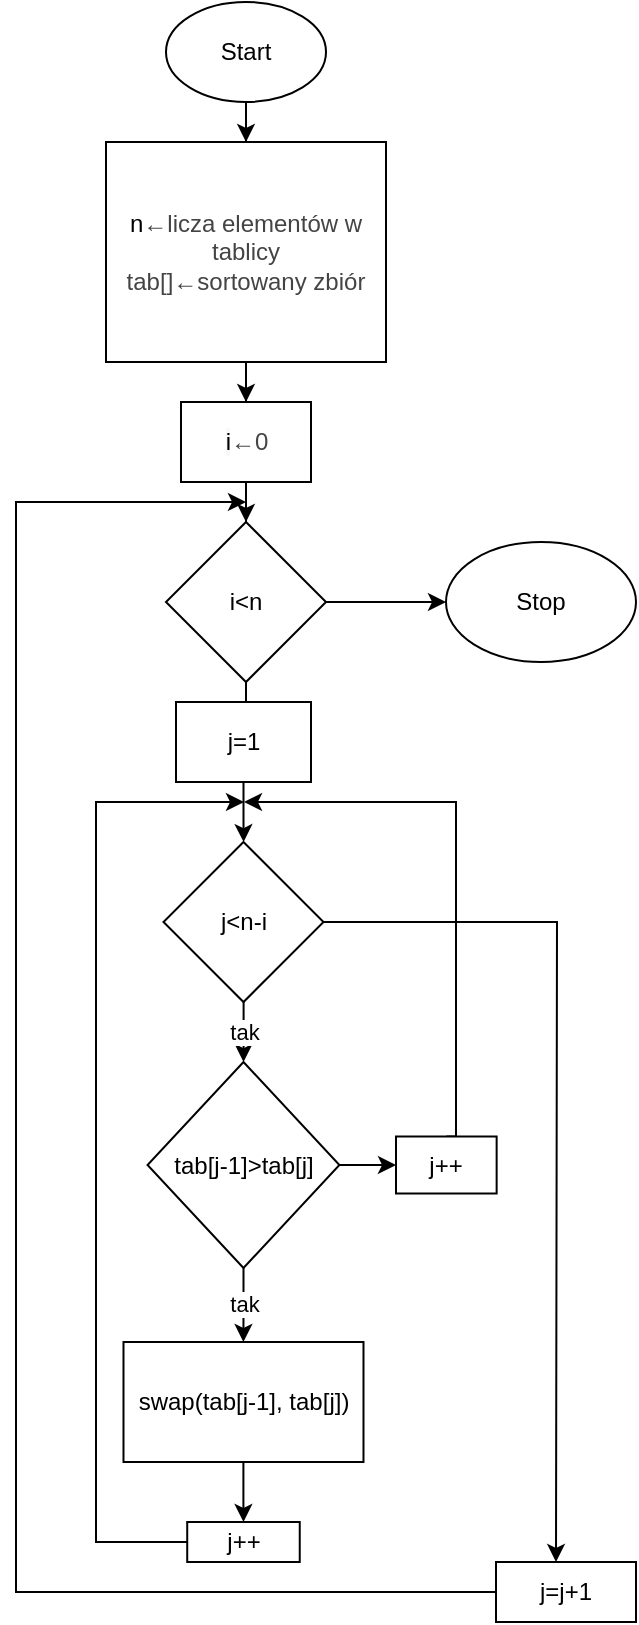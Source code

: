 <mxfile version="13.10.6" type="device"><diagram id="1Xijd8w7tWM1cvhHOG3u" name="Page-1"><mxGraphModel dx="1038" dy="548" grid="1" gridSize="10" guides="1" tooltips="1" connect="1" arrows="1" fold="1" page="1" pageScale="1" pageWidth="827" pageHeight="1169" math="0" shadow="0"><root><mxCell id="0"/><mxCell id="1" parent="0"/><mxCell id="6bch6tL3ZbbN-YypsTnW-4" value="" style="edgeStyle=orthogonalEdgeStyle;rounded=0;orthogonalLoop=1;jettySize=auto;html=1;" edge="1" parent="1" source="6bch6tL3ZbbN-YypsTnW-2" target="6bch6tL3ZbbN-YypsTnW-3"><mxGeometry relative="1" as="geometry"/></mxCell><mxCell id="6bch6tL3ZbbN-YypsTnW-2" value="Start" style="ellipse;whiteSpace=wrap;html=1;" vertex="1" parent="1"><mxGeometry x="355" y="20" width="80" height="50" as="geometry"/></mxCell><mxCell id="6bch6tL3ZbbN-YypsTnW-6" value="" style="edgeStyle=orthogonalEdgeStyle;rounded=0;orthogonalLoop=1;jettySize=auto;html=1;" edge="1" parent="1" source="6bch6tL3ZbbN-YypsTnW-3" target="6bch6tL3ZbbN-YypsTnW-7"><mxGeometry relative="1" as="geometry"><mxPoint x="395" y="240" as="targetPoint"/></mxGeometry></mxCell><mxCell id="6bch6tL3ZbbN-YypsTnW-3" value="&lt;font style=&quot;font-size: 12px&quot;&gt;n&lt;span style=&quot;color: rgb(68 , 68 , 68) ; font-family: &amp;#34;ubuntu&amp;#34; , &amp;#34;arial&amp;#34; , sans-serif ; background-color: rgb(255 , 255 , 255)&quot;&gt;←licza elementów w tablicy&lt;br&gt;tab[]&lt;/span&gt;&lt;span style=&quot;color: rgb(68 , 68 , 68) ; font-family: &amp;#34;ubuntu&amp;#34; , &amp;#34;arial&amp;#34; , sans-serif ; background-color: rgb(255 , 255 , 255)&quot;&gt;←sortowany zbiór&lt;/span&gt;&lt;span style=&quot;color: rgb(68 , 68 , 68) ; font-family: &amp;#34;ubuntu&amp;#34; , &amp;#34;arial&amp;#34; , sans-serif ; background-color: rgb(255 , 255 , 255)&quot;&gt;&lt;br&gt;&lt;/span&gt;&lt;/font&gt;" style="whiteSpace=wrap;html=1;" vertex="1" parent="1"><mxGeometry x="325" y="90" width="140" height="110" as="geometry"/></mxCell><mxCell id="6bch6tL3ZbbN-YypsTnW-9" value="" style="edgeStyle=orthogonalEdgeStyle;rounded=0;orthogonalLoop=1;jettySize=auto;html=1;" edge="1" parent="1" source="6bch6tL3ZbbN-YypsTnW-7" target="6bch6tL3ZbbN-YypsTnW-8"><mxGeometry relative="1" as="geometry"/></mxCell><mxCell id="6bch6tL3ZbbN-YypsTnW-7" value="&lt;font style=&quot;font-size: 12px&quot;&gt;&lt;span style=&quot;background-color: rgb(248 , 249 , 250)&quot;&gt;i&lt;/span&gt;&lt;span style=&quot;color: rgb(68 , 68 , 68) ; font-family: &amp;#34;ubuntu&amp;#34; , &amp;#34;arial&amp;#34; , sans-serif ; background-color: rgb(255 , 255 , 255)&quot;&gt;←0&lt;/span&gt;&lt;/font&gt;" style="rounded=0;whiteSpace=wrap;html=1;" vertex="1" parent="1"><mxGeometry x="362.5" y="220" width="65" height="40" as="geometry"/></mxCell><mxCell id="6bch6tL3ZbbN-YypsTnW-11" value="" style="edgeStyle=orthogonalEdgeStyle;rounded=0;orthogonalLoop=1;jettySize=auto;html=1;" edge="1" parent="1" source="6bch6tL3ZbbN-YypsTnW-8" target="6bch6tL3ZbbN-YypsTnW-12"><mxGeometry relative="1" as="geometry"><mxPoint x="395" y="400" as="targetPoint"/></mxGeometry></mxCell><mxCell id="6bch6tL3ZbbN-YypsTnW-40" value="" style="edgeStyle=orthogonalEdgeStyle;rounded=0;orthogonalLoop=1;jettySize=auto;html=1;" edge="1" parent="1" source="6bch6tL3ZbbN-YypsTnW-8" target="6bch6tL3ZbbN-YypsTnW-39"><mxGeometry relative="1" as="geometry"/></mxCell><mxCell id="6bch6tL3ZbbN-YypsTnW-8" value="i&amp;lt;n" style="rhombus;whiteSpace=wrap;html=1;rounded=0;" vertex="1" parent="1"><mxGeometry x="355" y="280" width="80" height="80" as="geometry"/></mxCell><mxCell id="6bch6tL3ZbbN-YypsTnW-14" value="" style="edgeStyle=orthogonalEdgeStyle;rounded=0;orthogonalLoop=1;jettySize=auto;html=1;" edge="1" parent="1" source="6bch6tL3ZbbN-YypsTnW-12" target="6bch6tL3ZbbN-YypsTnW-13"><mxGeometry relative="1" as="geometry"/></mxCell><mxCell id="6bch6tL3ZbbN-YypsTnW-12" value="j=1" style="rounded=0;whiteSpace=wrap;html=1;" vertex="1" parent="1"><mxGeometry x="360" y="370" width="67.5" height="40" as="geometry"/></mxCell><mxCell id="6bch6tL3ZbbN-YypsTnW-16" value="tak" style="edgeStyle=orthogonalEdgeStyle;rounded=0;orthogonalLoop=1;jettySize=auto;html=1;" edge="1" parent="1" source="6bch6tL3ZbbN-YypsTnW-13" target="6bch6tL3ZbbN-YypsTnW-15"><mxGeometry relative="1" as="geometry"/></mxCell><mxCell id="6bch6tL3ZbbN-YypsTnW-34" style="edgeStyle=orthogonalEdgeStyle;rounded=0;orthogonalLoop=1;jettySize=auto;html=1;" edge="1" parent="1" source="6bch6tL3ZbbN-YypsTnW-13"><mxGeometry relative="1" as="geometry"><mxPoint x="550" y="800" as="targetPoint"/></mxGeometry></mxCell><mxCell id="6bch6tL3ZbbN-YypsTnW-13" value="j&amp;lt;n-i" style="rhombus;whiteSpace=wrap;html=1;rounded=0;" vertex="1" parent="1"><mxGeometry x="353.75" y="440" width="80" height="80" as="geometry"/></mxCell><mxCell id="6bch6tL3ZbbN-YypsTnW-18" value="tak" style="edgeStyle=orthogonalEdgeStyle;rounded=0;orthogonalLoop=1;jettySize=auto;html=1;" edge="1" parent="1" source="6bch6tL3ZbbN-YypsTnW-15" target="6bch6tL3ZbbN-YypsTnW-17"><mxGeometry relative="1" as="geometry"/></mxCell><mxCell id="6bch6tL3ZbbN-YypsTnW-24" value="" style="edgeStyle=orthogonalEdgeStyle;rounded=0;orthogonalLoop=1;jettySize=auto;html=1;" edge="1" parent="1" source="6bch6tL3ZbbN-YypsTnW-15" target="6bch6tL3ZbbN-YypsTnW-23"><mxGeometry relative="1" as="geometry"/></mxCell><mxCell id="6bch6tL3ZbbN-YypsTnW-15" value="tab[j-1]&amp;gt;tab[j]" style="rhombus;whiteSpace=wrap;html=1;rounded=0;" vertex="1" parent="1"><mxGeometry x="345.77" y="550" width="95.94" height="103" as="geometry"/></mxCell><mxCell id="6bch6tL3ZbbN-YypsTnW-22" value="" style="edgeStyle=orthogonalEdgeStyle;rounded=0;orthogonalLoop=1;jettySize=auto;html=1;" edge="1" parent="1" source="6bch6tL3ZbbN-YypsTnW-17" target="6bch6tL3ZbbN-YypsTnW-21"><mxGeometry relative="1" as="geometry"/></mxCell><mxCell id="6bch6tL3ZbbN-YypsTnW-17" value="swap(tab[j-1], tab[j])" style="whiteSpace=wrap;html=1;rounded=0;" vertex="1" parent="1"><mxGeometry x="333.745" y="690" width="120" height="60" as="geometry"/></mxCell><mxCell id="6bch6tL3ZbbN-YypsTnW-37" style="edgeStyle=orthogonalEdgeStyle;rounded=0;orthogonalLoop=1;jettySize=auto;html=1;" edge="1" parent="1" source="6bch6tL3ZbbN-YypsTnW-21"><mxGeometry relative="1" as="geometry"><mxPoint x="394" y="420" as="targetPoint"/><Array as="points"><mxPoint x="320" y="790"/><mxPoint x="320" y="420"/><mxPoint x="394" y="420"/></Array></mxGeometry></mxCell><mxCell id="6bch6tL3ZbbN-YypsTnW-21" value="j++" style="whiteSpace=wrap;html=1;rounded=0;" vertex="1" parent="1"><mxGeometry x="365.61" y="780" width="56.26" height="20" as="geometry"/></mxCell><mxCell id="6bch6tL3ZbbN-YypsTnW-33" style="edgeStyle=orthogonalEdgeStyle;rounded=0;orthogonalLoop=1;jettySize=auto;html=1;exitX=0.5;exitY=0;exitDx=0;exitDy=0;" edge="1" parent="1" source="6bch6tL3ZbbN-YypsTnW-23"><mxGeometry relative="1" as="geometry"><mxPoint x="394" y="420" as="targetPoint"/><Array as="points"><mxPoint x="500" y="587"/><mxPoint x="500" y="420"/><mxPoint x="394" y="420"/></Array></mxGeometry></mxCell><mxCell id="6bch6tL3ZbbN-YypsTnW-23" value="j++" style="whiteSpace=wrap;html=1;rounded=0;" vertex="1" parent="1"><mxGeometry x="470" y="587.25" width="50.32" height="28.5" as="geometry"/></mxCell><mxCell id="6bch6tL3ZbbN-YypsTnW-36" style="edgeStyle=orthogonalEdgeStyle;rounded=0;orthogonalLoop=1;jettySize=auto;html=1;" edge="1" parent="1" source="6bch6tL3ZbbN-YypsTnW-35"><mxGeometry relative="1" as="geometry"><mxPoint x="395" y="270" as="targetPoint"/><Array as="points"><mxPoint x="280" y="815"/><mxPoint x="280" y="270"/><mxPoint x="395" y="270"/></Array></mxGeometry></mxCell><mxCell id="6bch6tL3ZbbN-YypsTnW-35" value="j=j+1" style="rounded=0;whiteSpace=wrap;html=1;" vertex="1" parent="1"><mxGeometry x="520" y="800" width="70" height="30" as="geometry"/></mxCell><mxCell id="6bch6tL3ZbbN-YypsTnW-39" value="Stop" style="ellipse;whiteSpace=wrap;html=1;rounded=0;" vertex="1" parent="1"><mxGeometry x="495" y="290" width="95" height="60" as="geometry"/></mxCell></root></mxGraphModel></diagram></mxfile>